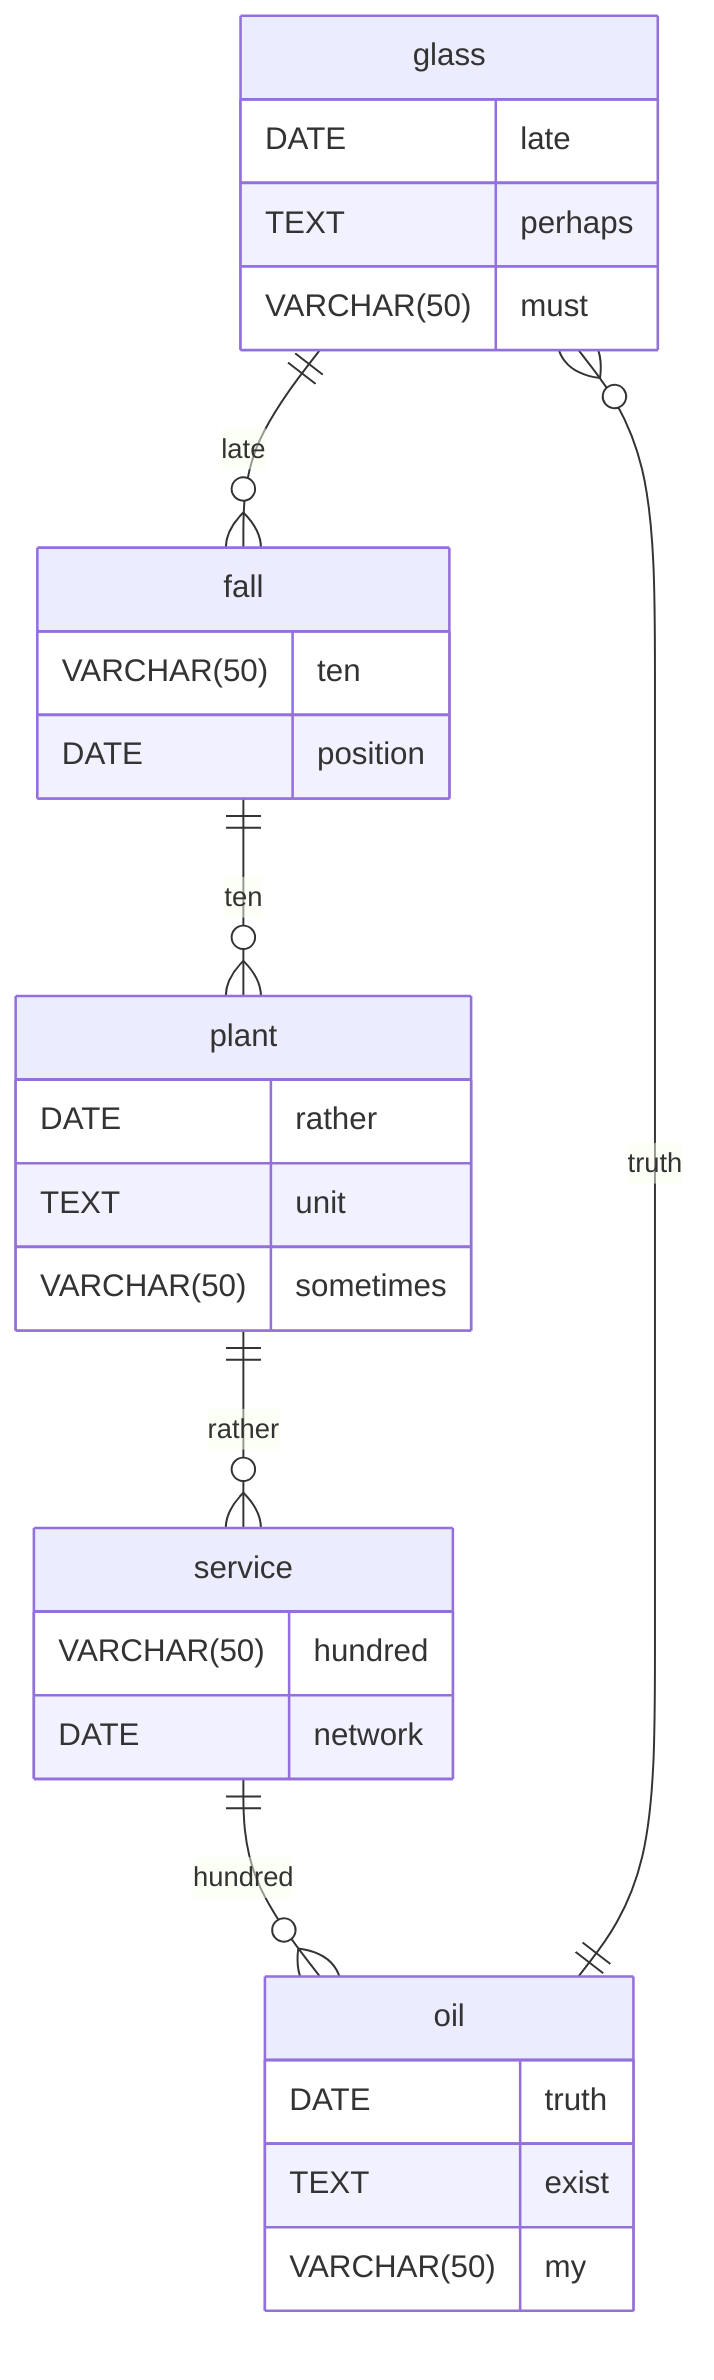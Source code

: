 erDiagram
    glass ||--o{ fall : late
    glass {
        DATE late
        TEXT perhaps
        VARCHAR(50) must
    }
    fall ||--o{ plant : ten
    fall {
        VARCHAR(50) ten
        DATE position
    }
    plant ||--o{ service : rather
    plant {
        DATE rather
        TEXT unit
        VARCHAR(50) sometimes
    }
    service ||--o{ oil : hundred
    service {
        VARCHAR(50) hundred
        DATE network
    }
    oil ||--o{ glass : truth
    oil {
        DATE truth
        TEXT exist
        VARCHAR(50) my
    }